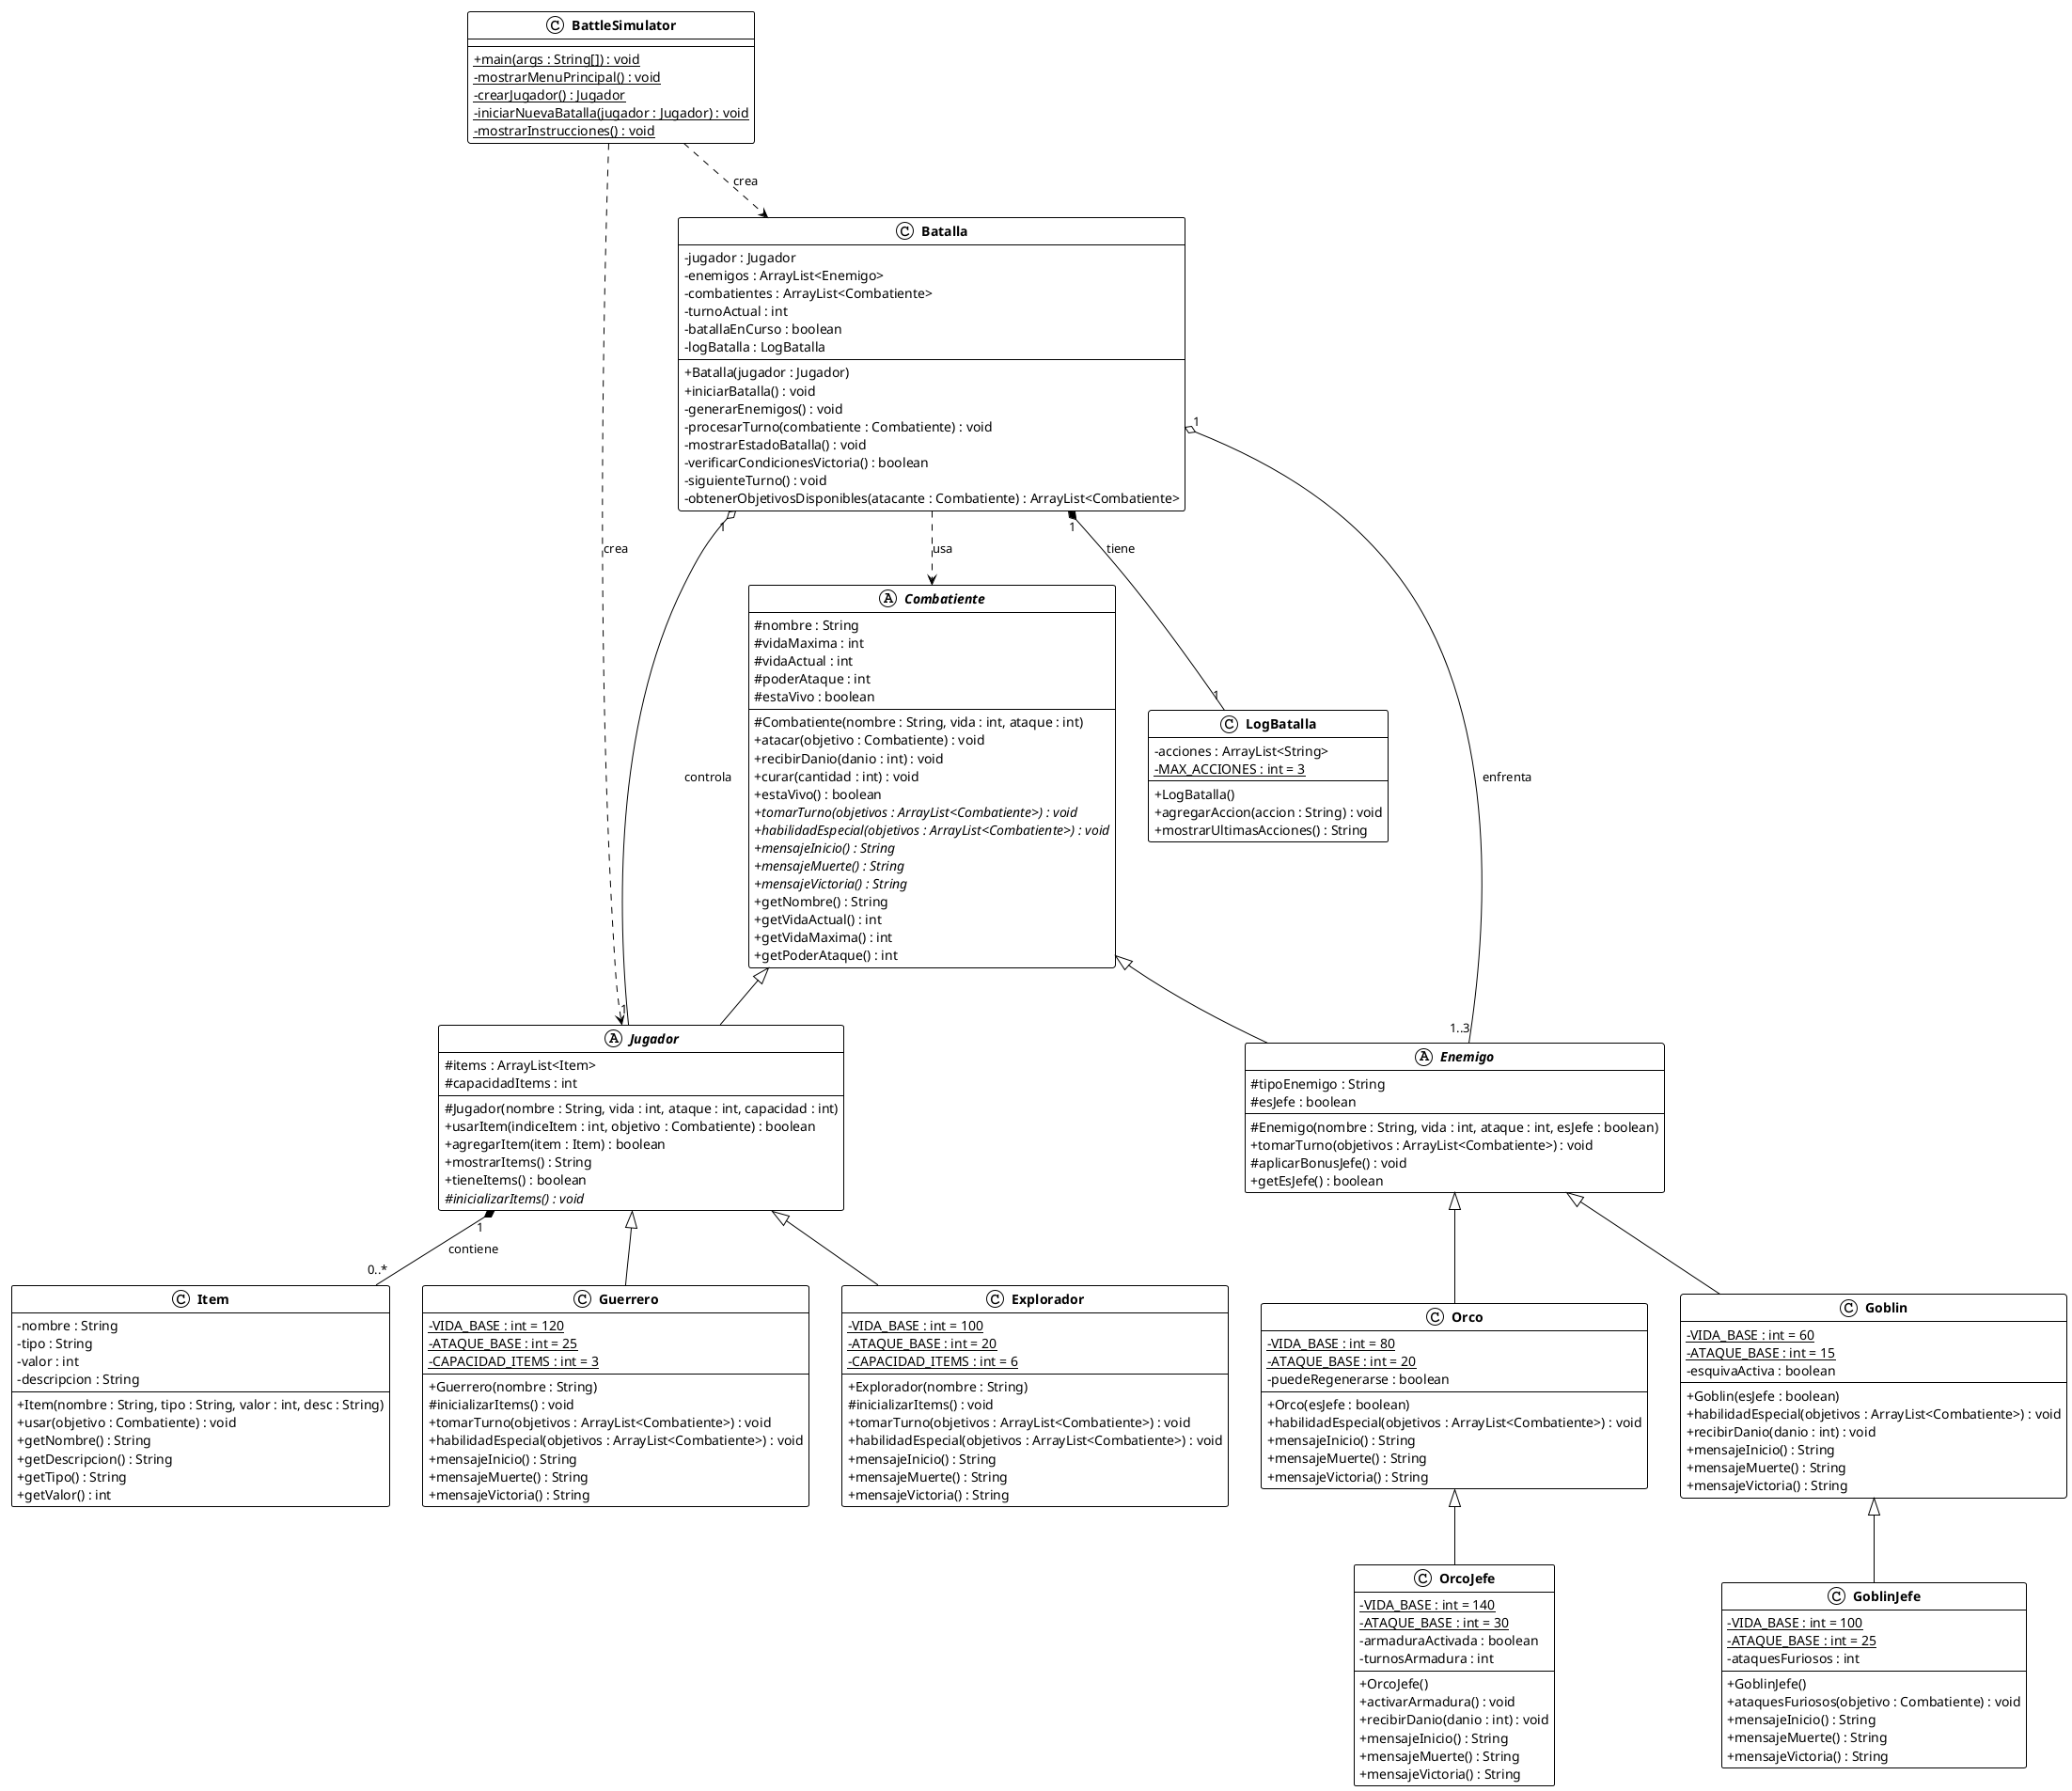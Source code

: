 @startuml BattleGameClassDiagram

!theme plain
skinparam classAttributeIconSize 0
skinparam classFontStyle bold

' Clase abstracta Combatiente
abstract class Combatiente {
  # nombre : String
  # vidaMaxima : int
  # vidaActual : int
  # poderAtaque : int
  # estaVivo : boolean
  --
  # Combatiente(nombre : String, vida : int, ataque : int)
  + atacar(objetivo : Combatiente) : void
  + recibirDanio(danio : int) : void
  + curar(cantidad : int) : void
  + estaVivo() : boolean
  + {abstract} tomarTurno(objetivos : ArrayList<Combatiente>) : void
  + {abstract} habilidadEspecial(objetivos : ArrayList<Combatiente>) : void
  + {abstract} mensajeInicio() : String
  + {abstract} mensajeMuerte() : String
  + {abstract} mensajeVictoria() : String
  + getNombre() : String
  + getVidaActual() : int
  + getVidaMaxima() : int
  + getPoderAtaque() : int
}

' Clase abstracta Jugador
abstract class Jugador {
  # items : ArrayList<Item>
  # capacidadItems : int
  --
  # Jugador(nombre : String, vida : int, ataque : int, capacidad : int)
  + usarItem(indiceItem : int, objetivo : Combatiente) : boolean
  + agregarItem(item : Item) : boolean
  + mostrarItems() : String
  + tieneItems() : boolean
  # {abstract} inicializarItems() : void
}

' Clase Guerrero
class Guerrero {
  - {static} VIDA_BASE : int = 120
  - {static} ATAQUE_BASE : int = 25
  - {static} CAPACIDAD_ITEMS : int = 3
  --
  + Guerrero(nombre : String)
  # inicializarItems() : void
  + tomarTurno(objetivos : ArrayList<Combatiente>) : void
  + habilidadEspecial(objetivos : ArrayList<Combatiente>) : void
  + mensajeInicio() : String
  + mensajeMuerte() : String
  + mensajeVictoria() : String
}

' Clase Explorador
class Explorador {
  - {static} VIDA_BASE : int = 100
  - {static} ATAQUE_BASE : int = 20
  - {static} CAPACIDAD_ITEMS : int = 6
  --
  + Explorador(nombre : String)
  # inicializarItems() : void
  + tomarTurno(objetivos : ArrayList<Combatiente>) : void
  + habilidadEspecial(objetivos : ArrayList<Combatiente>) : void
  + mensajeInicio() : String
  + mensajeMuerte() : String
  + mensajeVictoria() : String
}

' Clase abstracta Enemigo
abstract class Enemigo {
  # tipoEnemigo : String
  # esJefe : boolean
  --
  # Enemigo(nombre : String, vida : int, ataque : int, esJefe : boolean)
  + tomarTurno(objetivos : ArrayList<Combatiente>) : void
  # aplicarBonusJefe() : void
  + getEsJefe() : boolean
}

' Clase Goblin
class Goblin {
  - {static} VIDA_BASE : int = 60
  - {static} ATAQUE_BASE : int = 15
  - esquivaActiva : boolean
  --
  + Goblin(esJefe : boolean)
  + habilidadEspecial(objetivos : ArrayList<Combatiente>) : void
  + recibirDanio(danio : int) : void
  + mensajeInicio() : String
  + mensajeMuerte() : String
  + mensajeVictoria() : String
}

' Clase GoblinJefe
class GoblinJefe {
  - {static} VIDA_BASE : int = 100
  - {static} ATAQUE_BASE : int = 25
  - ataquesFuriosos : int
  --
  + GoblinJefe()
  + ataquesFuriosos(objetivo : Combatiente) : void
  + mensajeInicio() : String
  + mensajeMuerte() : String
  + mensajeVictoria() : String
}

' Clase Orco
class Orco {
  - {static} VIDA_BASE : int = 80
  - {static} ATAQUE_BASE : int = 20
  - puedeRegenerarse : boolean
  --
  + Orco(esJefe : boolean)
  + habilidadEspecial(objetivos : ArrayList<Combatiente>) : void
  + mensajeInicio() : String
  + mensajeMuerte() : String
  + mensajeVictoria() : String
}

' Clase OrcoJefe
class OrcoJefe {
  - {static} VIDA_BASE : int = 140
  - {static} ATAQUE_BASE : int = 30
  - armaduraActivada : boolean
  - turnosArmadura : int
  --
  + OrcoJefe()
  + activarArmadura() : void
  + recibirDanio(danio : int) : void
  + mensajeInicio() : String
  + mensajeMuerte() : String
  + mensajeVictoria() : String
}

' Clase Item
class Item {
  - nombre : String
  - tipo : String
  - valor : int
  - descripcion : String
  --
  + Item(nombre : String, tipo : String, valor : int, desc : String)
  + usar(objetivo : Combatiente) : void
  + getNombre() : String
  + getDescripcion() : String
  + getTipo() : String
  + getValor() : int
}

' Clase Batalla
class Batalla {
  - jugador : Jugador
  - enemigos : ArrayList<Enemigo>
  - combatientes : ArrayList<Combatiente>
  - turnoActual : int
  - batallaEnCurso : boolean
  - logBatalla : LogBatalla
  --
  + Batalla(jugador : Jugador)
  + iniciarBatalla() : void
  - generarEnemigos() : void
  - procesarTurno(combatiente : Combatiente) : void
  - mostrarEstadoBatalla() : void
  - verificarCondicionesVictoria() : boolean
  - siguienteTurno() : void
  - obtenerObjetivosDisponibles(atacante : Combatiente) : ArrayList<Combatiente>
}

' Clase LogBatalla
class LogBatalla {
  - acciones : ArrayList<String>
  - {static} MAX_ACCIONES : int = 3
  --
  + LogBatalla()
  + agregarAccion(accion : String) : void
  + mostrarUltimasAcciones() : String
}

' Clase BattleSimulator (Main)
class BattleSimulator {
  --
  + {static} main(args : String[]) : void
  - {static} mostrarMenuPrincipal() : void
  - {static} crearJugador() : Jugador
  - {static} iniciarNuevaBatalla(jugador : Jugador) : void
  - {static} mostrarInstrucciones() : void
}

' Relaciones de herencia
Combatiente <|-- Jugador
Combatiente <|-- Enemigo

Jugador <|-- Guerrero
Jugador <|-- Explorador

Enemigo <|-- Goblin
Enemigo <|-- Orco

Goblin <|-- GoblinJefe
Orco <|-- OrcoJefe

' Relaciones de composición y agregación
Jugador "1" *-- "0..*" Item : contiene
Batalla "1" *-- "1" LogBatalla : tiene
Batalla "1" o-- "1" Jugador : controla
Batalla "1" o-- "1..3" Enemigo : enfrenta

' Dependencias
BattleSimulator ..> Batalla : crea
BattleSimulator ..> Jugador : crea
Batalla ..> Combatiente : usa

@enduml